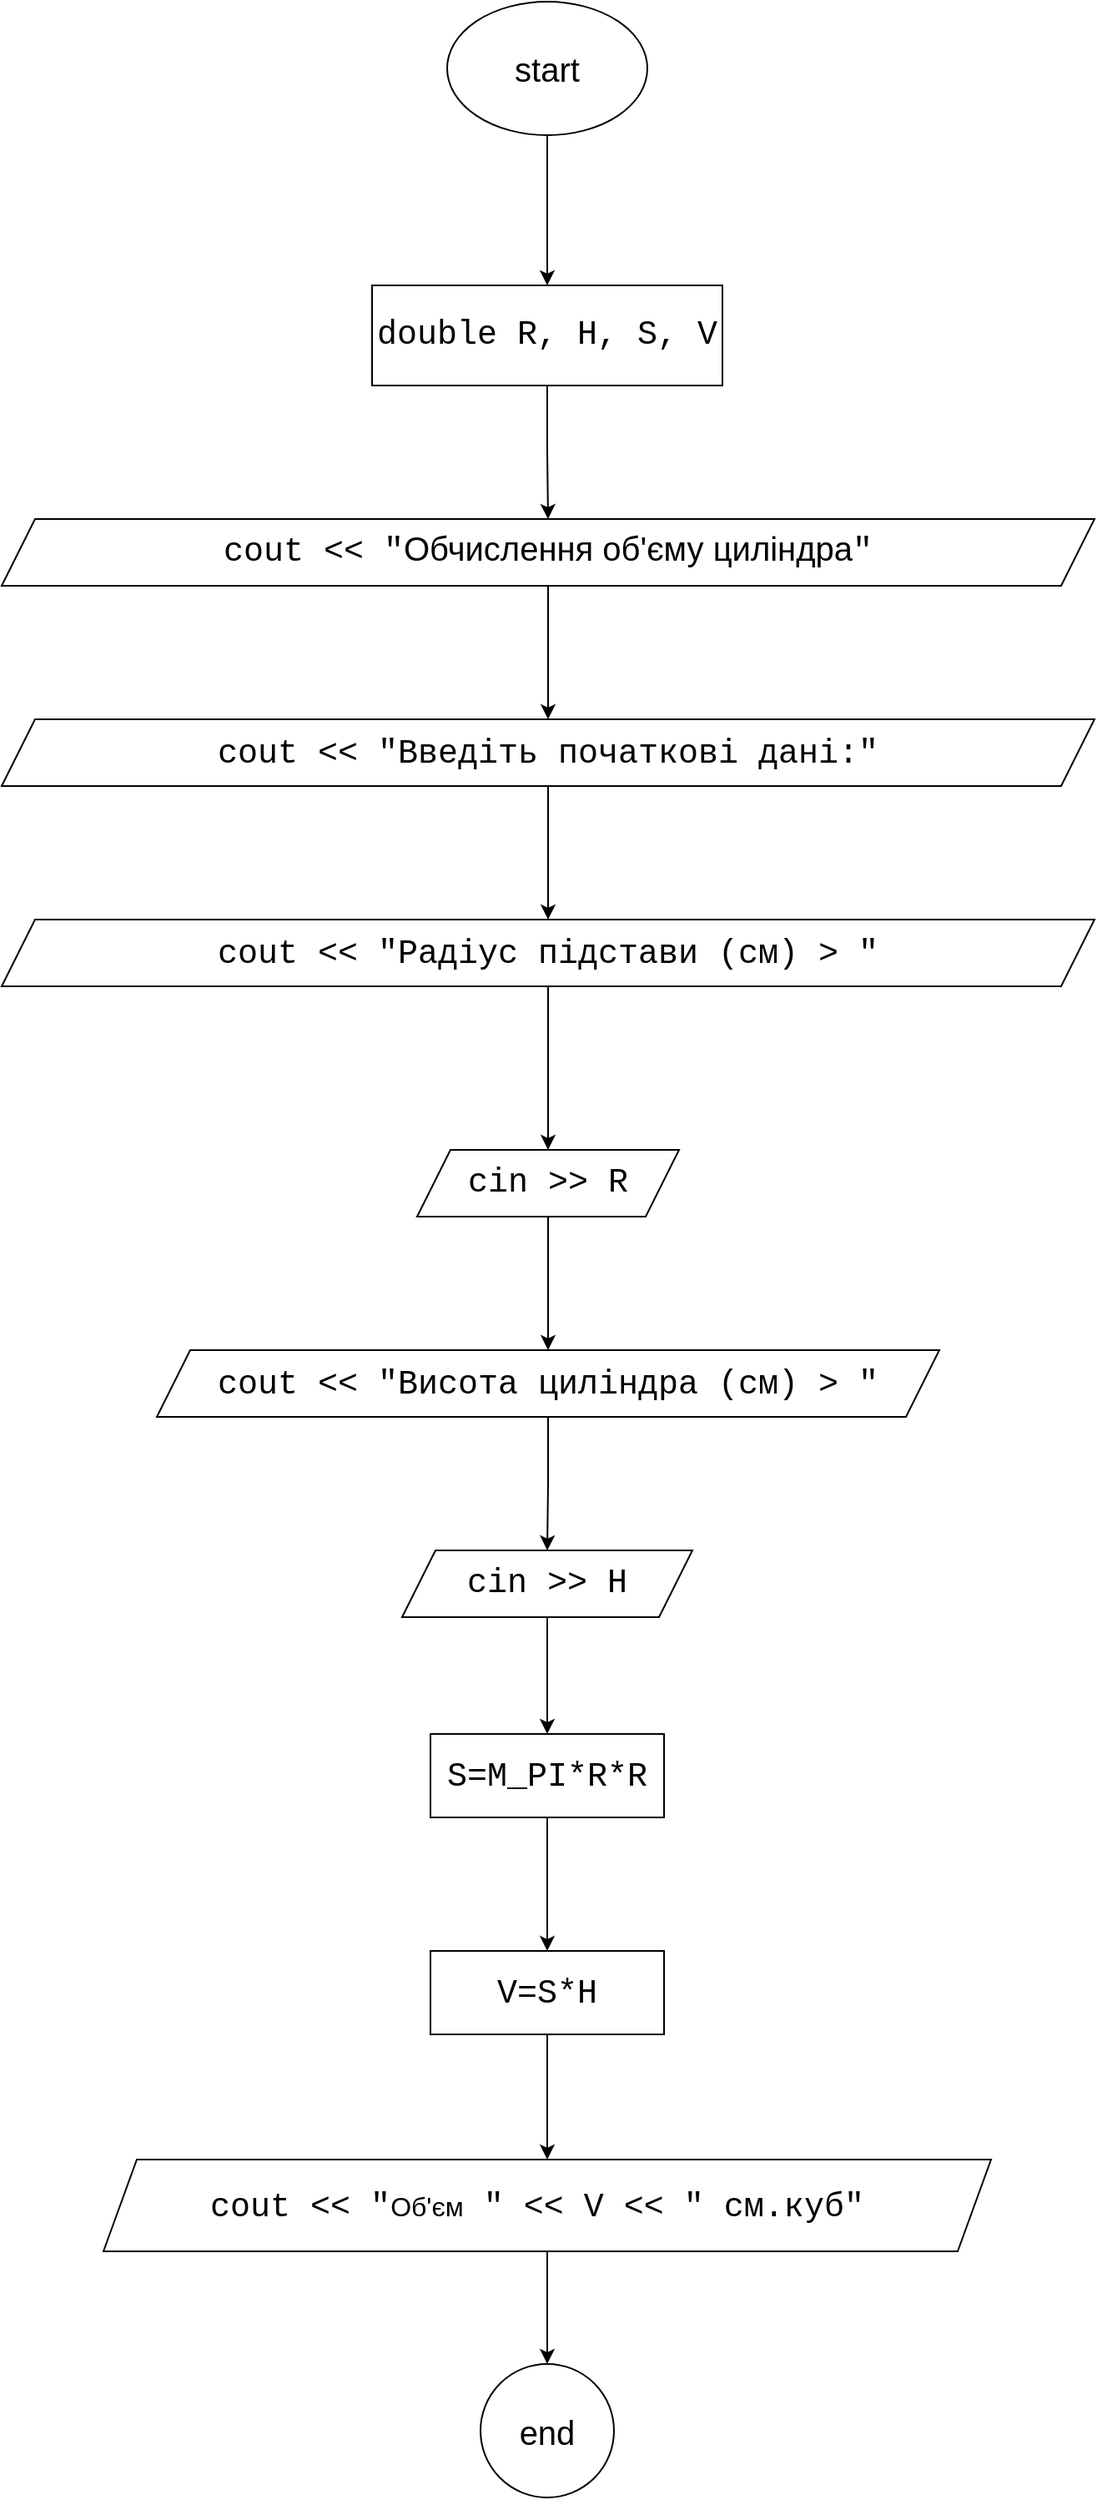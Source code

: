 <mxfile version="24.7.17">
  <diagram name="Сторінка-1" id="5gcw_xuiGcrVMCK8gYLB">
    <mxGraphModel dx="1004" dy="692" grid="1" gridSize="10" guides="1" tooltips="1" connect="1" arrows="1" fold="1" page="1" pageScale="1" pageWidth="827" pageHeight="1169" math="0" shadow="0">
      <root>
        <mxCell id="0" />
        <mxCell id="1" parent="0" />
        <mxCell id="u925wz_N25R0RhjSnpFi-3" value="" style="edgeStyle=orthogonalEdgeStyle;rounded=0;orthogonalLoop=1;jettySize=auto;html=1;" parent="1" source="u925wz_N25R0RhjSnpFi-1" target="u925wz_N25R0RhjSnpFi-2" edge="1">
          <mxGeometry relative="1" as="geometry" />
        </mxCell>
        <mxCell id="u925wz_N25R0RhjSnpFi-1" value="&lt;font style=&quot;font-size: 20px;&quot;&gt;start&lt;/font&gt;" style="ellipse;whiteSpace=wrap;html=1;" parent="1" vertex="1">
          <mxGeometry x="350" y="300" width="120" height="80" as="geometry" />
        </mxCell>
        <mxCell id="u925wz_N25R0RhjSnpFi-7" value="" style="edgeStyle=orthogonalEdgeStyle;rounded=0;orthogonalLoop=1;jettySize=auto;html=1;" parent="1" source="u925wz_N25R0RhjSnpFi-2" target="u925wz_N25R0RhjSnpFi-6" edge="1">
          <mxGeometry relative="1" as="geometry" />
        </mxCell>
        <mxCell id="u925wz_N25R0RhjSnpFi-2" value="&lt;div style=&quot;font-family: Consolas, &amp;quot;Courier New&amp;quot;, monospace; font-weight: normal; line-height: 19px; white-space: pre;&quot;&gt;&lt;div style=&quot;&quot;&gt;&lt;font style=&quot;font-size: 20px;&quot;&gt;double R, H, S, V&lt;/font&gt;&lt;/div&gt;&lt;/div&gt;" style="whiteSpace=wrap;html=1;" parent="1" vertex="1">
          <mxGeometry x="305" y="470" width="210" height="60" as="geometry" />
        </mxCell>
        <mxCell id="Enwgy4za4HXoTFQ7Zr0K-2" value="" style="edgeStyle=orthogonalEdgeStyle;rounded=0;orthogonalLoop=1;jettySize=auto;html=1;" edge="1" parent="1" source="u925wz_N25R0RhjSnpFi-6" target="Enwgy4za4HXoTFQ7Zr0K-1">
          <mxGeometry relative="1" as="geometry" />
        </mxCell>
        <mxCell id="u925wz_N25R0RhjSnpFi-6" value="&lt;div style=&quot;font-family: Consolas, &amp;quot;Courier New&amp;quot;, monospace; line-height: 19px; white-space: pre;&quot;&gt;&lt;div style=&quot;&quot;&gt;&lt;font style=&quot;&quot;&gt;&lt;span style=&quot;font-size: 20px;&quot;&gt;cout &amp;lt;&amp;lt; &quot;&lt;/span&gt;&lt;span style=&quot;line-height: 115%; font-family: Aptos, sans-serif;&quot;&gt;&lt;font style=&quot;font-size: 20px;&quot;&gt;О&lt;/font&gt;&lt;/span&gt;&lt;span style=&quot;line-height: 115%; font-family: Aptos, sans-serif;&quot;&gt;&lt;font style=&quot;font-size: 20px;&quot;&gt;бчислення об&#39;єму циліндра&lt;/font&gt;&lt;/span&gt;&lt;span style=&quot;font-size: 20px;&quot;&gt;&quot;&lt;/span&gt;&lt;/font&gt;&lt;/div&gt;&lt;/div&gt;" style="shape=parallelogram;perimeter=parallelogramPerimeter;whiteSpace=wrap;html=1;fixedSize=1;" parent="1" vertex="1">
          <mxGeometry x="83" y="610" width="655" height="40" as="geometry" />
        </mxCell>
        <mxCell id="Enwgy4za4HXoTFQ7Zr0K-17" value="" style="edgeStyle=orthogonalEdgeStyle;rounded=0;orthogonalLoop=1;jettySize=auto;html=1;" edge="1" parent="1" source="Enwgy4za4HXoTFQ7Zr0K-1" target="Enwgy4za4HXoTFQ7Zr0K-16">
          <mxGeometry relative="1" as="geometry" />
        </mxCell>
        <mxCell id="Enwgy4za4HXoTFQ7Zr0K-1" value="&lt;div style=&quot;font-family: Consolas, &amp;quot;Courier New&amp;quot;, monospace; line-height: 19px; white-space: pre;&quot;&gt;&lt;div style=&quot;font-size: 20px;&quot;&gt;&lt;font style=&quot;font-size: 20px;&quot;&gt;&lt;span style=&quot;font-size: 20px;&quot;&gt;cout &amp;lt;&amp;lt; &quot;&lt;/span&gt;&lt;span style=&quot;line-height: 115%;&quot;&gt;Введіть початкові дані:&lt;/span&gt;&lt;span style=&quot;font-size: 20px;&quot;&gt;&quot;&lt;/span&gt;&lt;/font&gt;&lt;/div&gt;&lt;/div&gt;" style="shape=parallelogram;perimeter=parallelogramPerimeter;whiteSpace=wrap;html=1;fixedSize=1;" vertex="1" parent="1">
          <mxGeometry x="83" y="730" width="655" height="40" as="geometry" />
        </mxCell>
        <mxCell id="Enwgy4za4HXoTFQ7Zr0K-3" value="" style="edgeStyle=orthogonalEdgeStyle;rounded=0;orthogonalLoop=1;jettySize=auto;html=1;" edge="1" parent="1" source="Enwgy4za4HXoTFQ7Zr0K-4" target="Enwgy4za4HXoTFQ7Zr0K-6">
          <mxGeometry relative="1" as="geometry" />
        </mxCell>
        <mxCell id="Enwgy4za4HXoTFQ7Zr0K-4" value="&lt;div style=&quot;font-family: Consolas, &amp;quot;Courier New&amp;quot;, monospace; line-height: 19px; white-space: pre;&quot;&gt;&lt;div style=&quot;&quot;&gt;&lt;font style=&quot;font-size: 20px;&quot;&gt;cin &amp;gt;&amp;gt; R&lt;/font&gt;&lt;/div&gt;&lt;/div&gt;" style="shape=parallelogram;perimeter=parallelogramPerimeter;whiteSpace=wrap;html=1;fixedSize=1;" vertex="1" parent="1">
          <mxGeometry x="332" y="988" width="157" height="40" as="geometry" />
        </mxCell>
        <mxCell id="Enwgy4za4HXoTFQ7Zr0K-5" value="" style="edgeStyle=orthogonalEdgeStyle;rounded=0;orthogonalLoop=1;jettySize=auto;html=1;" edge="1" parent="1" source="Enwgy4za4HXoTFQ7Zr0K-6" target="Enwgy4za4HXoTFQ7Zr0K-8">
          <mxGeometry relative="1" as="geometry" />
        </mxCell>
        <mxCell id="Enwgy4za4HXoTFQ7Zr0K-6" value="&lt;div style=&quot;font-family: Consolas, &amp;quot;Courier New&amp;quot;, monospace; line-height: 19px; white-space: pre; font-size: 20px;&quot;&gt;&lt;div style=&quot;&quot;&gt;&lt;span style=&quot;font-size: 20px;&quot;&gt;cout &amp;lt;&amp;lt; &quot;&lt;/span&gt;Висота циліндра (см) &amp;gt; &lt;span style=&quot;font-size: 20px;&quot;&gt;&quot;&lt;/span&gt;&lt;br&gt;&lt;/div&gt;&lt;/div&gt;" style="shape=parallelogram;perimeter=parallelogramPerimeter;whiteSpace=wrap;html=1;fixedSize=1;" vertex="1" parent="1">
          <mxGeometry x="176" y="1108" width="469" height="40" as="geometry" />
        </mxCell>
        <mxCell id="Enwgy4za4HXoTFQ7Zr0K-7" value="" style="edgeStyle=orthogonalEdgeStyle;rounded=0;orthogonalLoop=1;jettySize=auto;html=1;" edge="1" parent="1" source="Enwgy4za4HXoTFQ7Zr0K-8" target="Enwgy4za4HXoTFQ7Zr0K-10">
          <mxGeometry relative="1" as="geometry" />
        </mxCell>
        <mxCell id="Enwgy4za4HXoTFQ7Zr0K-8" value="&lt;div style=&quot;font-family: Consolas, &amp;quot;Courier New&amp;quot;, monospace; line-height: 19px; white-space: pre;&quot;&gt;&lt;div style=&quot;&quot;&gt;&lt;span style=&quot;font-size: 20px;&quot;&gt;cin &amp;gt;&amp;gt; H&lt;/span&gt;&lt;br&gt;&lt;/div&gt;&lt;/div&gt;" style="shape=parallelogram;perimeter=parallelogramPerimeter;whiteSpace=wrap;html=1;fixedSize=1;" vertex="1" parent="1">
          <mxGeometry x="323" y="1228" width="174" height="40" as="geometry" />
        </mxCell>
        <mxCell id="Enwgy4za4HXoTFQ7Zr0K-9" value="" style="edgeStyle=orthogonalEdgeStyle;rounded=0;orthogonalLoop=1;jettySize=auto;html=1;" edge="1" parent="1" source="Enwgy4za4HXoTFQ7Zr0K-10" target="Enwgy4za4HXoTFQ7Zr0K-12">
          <mxGeometry relative="1" as="geometry" />
        </mxCell>
        <mxCell id="Enwgy4za4HXoTFQ7Zr0K-10" value="&lt;span style=&quot;font-family: Consolas, &amp;quot;Courier New&amp;quot;, monospace; font-size: 20px; white-space: pre;&quot;&gt; S=M_PI*R*R &lt;/span&gt;" style="whiteSpace=wrap;html=1;" vertex="1" parent="1">
          <mxGeometry x="340" y="1338" width="140" height="50" as="geometry" />
        </mxCell>
        <mxCell id="Enwgy4za4HXoTFQ7Zr0K-11" value="" style="edgeStyle=orthogonalEdgeStyle;rounded=0;orthogonalLoop=1;jettySize=auto;html=1;" edge="1" parent="1" source="Enwgy4za4HXoTFQ7Zr0K-12" target="Enwgy4za4HXoTFQ7Zr0K-14">
          <mxGeometry relative="1" as="geometry" />
        </mxCell>
        <mxCell id="Enwgy4za4HXoTFQ7Zr0K-12" value="&lt;span style=&quot;font-family: Consolas, &amp;quot;Courier New&amp;quot;, monospace; font-size: 20px; white-space: pre;&quot;&gt;V=S*H&lt;/span&gt;" style="whiteSpace=wrap;html=1;" vertex="1" parent="1">
          <mxGeometry x="340" y="1468" width="140" height="50" as="geometry" />
        </mxCell>
        <mxCell id="Enwgy4za4HXoTFQ7Zr0K-13" value="" style="edgeStyle=orthogonalEdgeStyle;rounded=0;orthogonalLoop=1;jettySize=auto;html=1;" edge="1" parent="1" source="Enwgy4za4HXoTFQ7Zr0K-14" target="Enwgy4za4HXoTFQ7Zr0K-15">
          <mxGeometry relative="1" as="geometry" />
        </mxCell>
        <mxCell id="Enwgy4za4HXoTFQ7Zr0K-14" value="&lt;span style=&quot;font-family: Consolas, &amp;quot;Courier New&amp;quot;, monospace; font-size: 20px; white-space: pre;&quot;&gt;cout &amp;lt;&amp;lt; &quot;&lt;/span&gt;&lt;span style=&quot;font-size:12.0pt;line-height:115%;&lt;br/&gt;font-family:&amp;quot;Aptos&amp;quot;,sans-serif;mso-ascii-theme-font:minor-latin;mso-fareast-font-family:&lt;br/&gt;Aptos;mso-fareast-theme-font:minor-latin;mso-hansi-theme-font:minor-latin;&lt;br/&gt;mso-bidi-font-family:&amp;quot;Times New Roman&amp;quot;;mso-bidi-theme-font:minor-bidi;&lt;br/&gt;mso-ansi-language:UK;mso-fareast-language:EN-US;mso-bidi-language:AR-SA&quot;&gt;Об&#39;єм&lt;/span&gt;&lt;span style=&quot;font-family: Consolas, &amp;quot;Courier New&amp;quot;, monospace; font-size: 20px; white-space: pre;&quot;&gt; &lt;/span&gt;&lt;span style=&quot;font-family: Consolas, &amp;quot;Courier New&amp;quot;, monospace; font-size: 20px; white-space: pre;&quot;&gt;&quot; &amp;lt;&amp;lt; V &amp;lt;&amp;lt; &quot; см.куб&quot; &lt;/span&gt;" style="shape=parallelogram;perimeter=parallelogramPerimeter;whiteSpace=wrap;html=1;fixedSize=1;" vertex="1" parent="1">
          <mxGeometry x="144" y="1593" width="532" height="55" as="geometry" />
        </mxCell>
        <mxCell id="Enwgy4za4HXoTFQ7Zr0K-15" value="&lt;font style=&quot;font-size: 20px;&quot;&gt;end&lt;/font&gt;" style="ellipse;whiteSpace=wrap;html=1;" vertex="1" parent="1">
          <mxGeometry x="370" y="1715.5" width="80" height="80" as="geometry" />
        </mxCell>
        <mxCell id="Enwgy4za4HXoTFQ7Zr0K-18" value="" style="edgeStyle=orthogonalEdgeStyle;rounded=0;orthogonalLoop=1;jettySize=auto;html=1;" edge="1" parent="1" source="Enwgy4za4HXoTFQ7Zr0K-16" target="Enwgy4za4HXoTFQ7Zr0K-4">
          <mxGeometry relative="1" as="geometry" />
        </mxCell>
        <mxCell id="Enwgy4za4HXoTFQ7Zr0K-16" value="&lt;div style=&quot;font-family: Consolas, &amp;quot;Courier New&amp;quot;, monospace; line-height: 19px; white-space: pre;&quot;&gt;&lt;div style=&quot;font-size: 20px;&quot;&gt;&lt;font style=&quot;font-size: 20px;&quot;&gt;&lt;span style=&quot;font-size: 20px;&quot;&gt;cout &amp;lt;&amp;lt; &quot;&lt;/span&gt;&lt;span style=&quot;line-height: 115%;&quot;&gt;Радіус підстави (см) &amp;gt; &lt;/span&gt;&lt;span style=&quot;font-size: 20px;&quot;&gt;&quot;&lt;/span&gt;&lt;/font&gt;&lt;/div&gt;&lt;/div&gt;" style="shape=parallelogram;perimeter=parallelogramPerimeter;whiteSpace=wrap;html=1;fixedSize=1;" vertex="1" parent="1">
          <mxGeometry x="83" y="850" width="655" height="40" as="geometry" />
        </mxCell>
      </root>
    </mxGraphModel>
  </diagram>
</mxfile>
